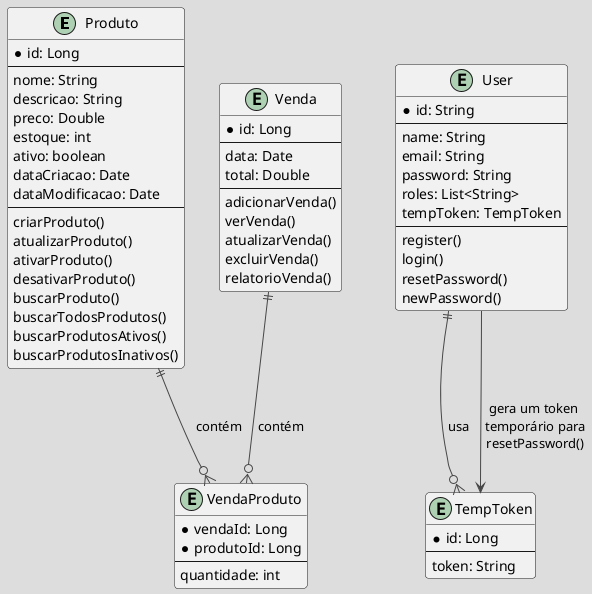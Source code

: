 @startuml
!theme toy

entity "Produto" {
    * id: Long
    --
    nome: String
    descricao: String
    preco: Double
    estoque: int
    ativo: boolean
    dataCriacao: Date
    dataModificacao: Date
    --
    criarProduto()
    atualizarProduto()
    ativarProduto()
    desativarProduto()
    buscarProduto()
    buscarTodosProdutos()
    buscarProdutosAtivos()
    buscarProdutosInativos()
}

entity "Venda" {
    * id: Long
    --
    data: Date
    total: Double
    --
    adicionarVenda()
    verVenda()
    atualizarVenda()
    excluirVenda()
    relatorioVenda()
}

entity "VendaProduto" {
    * vendaId: Long
    * produtoId: Long
    --
    quantidade: int
}

entity "User" {
    * id: String
    --
    name: String
    email: String
    password: String
    roles: List<String>
    tempToken: TempToken
    --
    register()
    login()
    resetPassword()
    newPassword()
}

entity "TempToken" {
    * id: Long
    --
    token: String
}

' Relacionamentos existentes
Produto ||--o{ VendaProduto: contém
Venda ||--o{ VendaProduto: contém
User ||--o{ TempToken: usa

' Anotações para explicar o uso de TempToken
User --> TempToken : "gera um token\n temporário para\n resetPassword()"

@enduml
